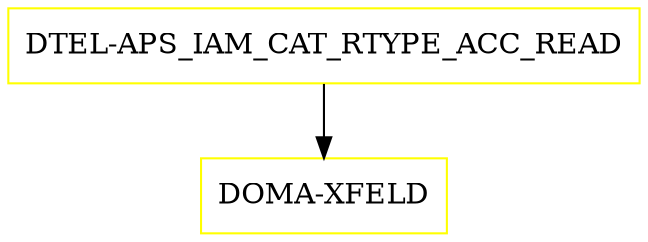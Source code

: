 digraph G {
  "DTEL-APS_IAM_CAT_RTYPE_ACC_READ" [shape=box,color=yellow];
  "DOMA-XFELD" [shape=box,color=yellow,URL="./DOMA_XFELD.html"];
  "DTEL-APS_IAM_CAT_RTYPE_ACC_READ" -> "DOMA-XFELD";
}
